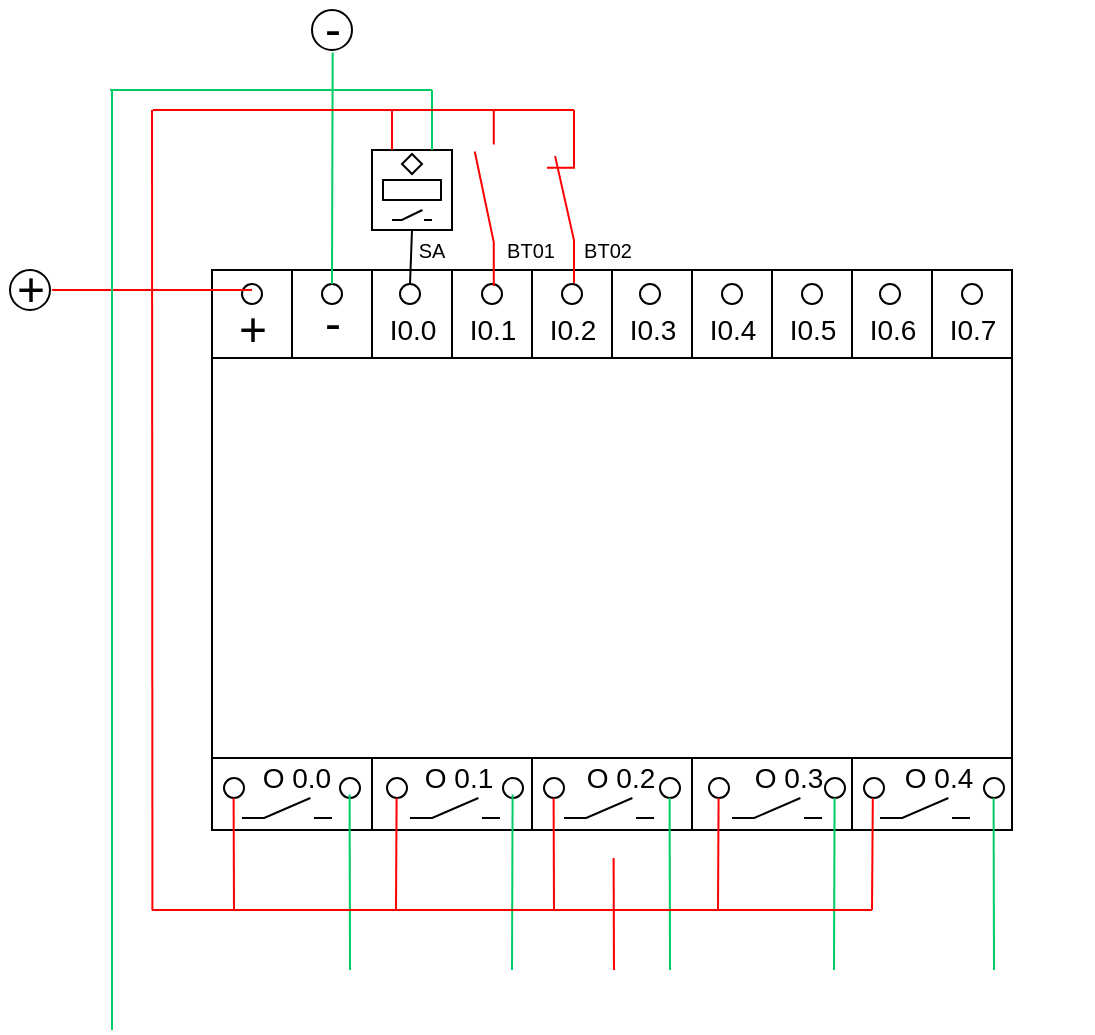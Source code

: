 <mxfile version="15.2.9" type="github">
  <diagram name="Page-1" id="16e2658f-23c8-b752-8be9-c03fbebb8bbe">
    <mxGraphModel dx="700" dy="762" grid="1" gridSize="10" guides="1" tooltips="1" connect="1" arrows="1" fold="1" page="1" pageScale="1" pageWidth="1100" pageHeight="850" background="none" math="1" shadow="0">
      <root>
        <mxCell id="0" />
        <mxCell id="1" parent="0" />
        <mxCell id="1OpYOnDRb_VouS4LxPsY-4" value="" style="verticalLabelPosition=bottom;verticalAlign=top;html=1;shape=mxgraph.basic.rect;fillColor2=none;strokeWidth=1;size=20;indent=5;" parent="1" vertex="1">
          <mxGeometry x="240" y="240" width="400" height="280" as="geometry" />
        </mxCell>
        <mxCell id="1OpYOnDRb_VouS4LxPsY-9" value="" style="shape=partialRectangle;whiteSpace=wrap;html=1;right=0;top=0;bottom=0;fillColor=none;routingCenterX=-0.5;" parent="1" vertex="1">
          <mxGeometry x="320" y="460" width="120" height="60" as="geometry" />
        </mxCell>
        <mxCell id="1OpYOnDRb_VouS4LxPsY-10" value="" style="shape=partialRectangle;whiteSpace=wrap;html=1;right=0;top=0;bottom=0;fillColor=none;routingCenterX=-0.5;" parent="1" vertex="1">
          <mxGeometry x="400" y="460" width="120" height="60" as="geometry" />
        </mxCell>
        <mxCell id="1OpYOnDRb_VouS4LxPsY-11" value="" style="shape=partialRectangle;whiteSpace=wrap;html=1;right=0;top=0;bottom=0;fillColor=none;routingCenterX=-0.5;" parent="1" vertex="1">
          <mxGeometry x="480" y="460" width="120" height="60" as="geometry" />
        </mxCell>
        <mxCell id="1OpYOnDRb_VouS4LxPsY-12" value="" style="shape=partialRectangle;whiteSpace=wrap;html=1;right=0;top=0;bottom=0;fillColor=none;routingCenterX=-0.5;" parent="1" vertex="1">
          <mxGeometry x="560" y="460" width="120" height="60" as="geometry" />
        </mxCell>
        <mxCell id="1OpYOnDRb_VouS4LxPsY-14" value="" style="shape=partialRectangle;whiteSpace=wrap;html=1;top=0;bottom=0;fillColor=none;" parent="1" vertex="1">
          <mxGeometry x="280" y="240" width="120" height="60" as="geometry" />
        </mxCell>
        <mxCell id="1OpYOnDRb_VouS4LxPsY-15" value="" style="shape=partialRectangle;whiteSpace=wrap;html=1;top=0;bottom=0;fillColor=none;" parent="1" vertex="1">
          <mxGeometry x="320" y="240" width="120" height="60" as="geometry" />
        </mxCell>
        <mxCell id="1OpYOnDRb_VouS4LxPsY-16" value="" style="shape=partialRectangle;whiteSpace=wrap;html=1;top=0;bottom=0;fillColor=none;" parent="1" vertex="1">
          <mxGeometry x="360" y="240" width="120" height="60" as="geometry" />
        </mxCell>
        <mxCell id="1OpYOnDRb_VouS4LxPsY-17" value="" style="shape=partialRectangle;whiteSpace=wrap;html=1;top=0;bottom=0;fillColor=none;" parent="1" vertex="1">
          <mxGeometry x="480" y="240" width="40" height="60" as="geometry" />
        </mxCell>
        <mxCell id="1OpYOnDRb_VouS4LxPsY-18" value="" style="shape=partialRectangle;whiteSpace=wrap;html=1;top=0;bottom=0;fillColor=none;" parent="1" vertex="1">
          <mxGeometry x="520" y="240" width="120" height="60" as="geometry" />
        </mxCell>
        <mxCell id="1OpYOnDRb_VouS4LxPsY-19" value="" style="shape=partialRectangle;whiteSpace=wrap;html=1;top=0;bottom=0;fillColor=none;" parent="1" vertex="1">
          <mxGeometry x="560" y="240" width="40" height="60" as="geometry" />
        </mxCell>
        <mxCell id="1OpYOnDRb_VouS4LxPsY-3" value="" style="verticalLabelPosition=bottom;verticalAlign=top;html=1;shape=mxgraph.basic.rect;fillColor2=none;strokeWidth=1;size=20;indent=5;" parent="1" vertex="1">
          <mxGeometry x="240" y="284" width="400" height="200" as="geometry" />
        </mxCell>
        <mxCell id="5ShauNuT3ry20VdbrwSz-2" value="&lt;font style=&quot;font-size: 24px&quot;&gt;+&lt;/font&gt;" style="text;html=1;align=center;verticalAlign=middle;resizable=0;points=[];autosize=1;strokeColor=none;fillColor=none;" vertex="1" parent="1">
          <mxGeometry x="245" y="260" width="30" height="20" as="geometry" />
        </mxCell>
        <mxCell id="5ShauNuT3ry20VdbrwSz-3" value="" style="ellipse;whiteSpace=wrap;html=1;aspect=fixed;" vertex="1" parent="1">
          <mxGeometry x="255" y="247" width="10" height="10" as="geometry" />
        </mxCell>
        <mxCell id="5ShauNuT3ry20VdbrwSz-4" value="&lt;span style=&quot;font-size: 24px&quot;&gt;-&lt;/span&gt;" style="text;html=1;align=center;verticalAlign=middle;resizable=0;points=[];autosize=1;strokeColor=none;fillColor=none;" vertex="1" parent="1">
          <mxGeometry x="290" y="257" width="20" height="20" as="geometry" />
        </mxCell>
        <mxCell id="5ShauNuT3ry20VdbrwSz-5" value="" style="ellipse;whiteSpace=wrap;html=1;aspect=fixed;" vertex="1" parent="1">
          <mxGeometry x="295" y="247" width="10" height="10" as="geometry" />
        </mxCell>
        <mxCell id="5ShauNuT3ry20VdbrwSz-6" value="&lt;font style=&quot;font-size: 14px&quot;&gt;I0.0&lt;/font&gt;" style="text;html=1;align=center;verticalAlign=middle;resizable=0;points=[];autosize=1;strokeColor=none;fillColor=none;" vertex="1" parent="1">
          <mxGeometry x="320" y="260" width="40" height="20" as="geometry" />
        </mxCell>
        <mxCell id="5ShauNuT3ry20VdbrwSz-7" value="" style="ellipse;whiteSpace=wrap;html=1;aspect=fixed;" vertex="1" parent="1">
          <mxGeometry x="334" y="247" width="10" height="10" as="geometry" />
        </mxCell>
        <mxCell id="5ShauNuT3ry20VdbrwSz-15" value="&lt;span style=&quot;font-size: 14px&quot;&gt;I0.1&lt;/span&gt;" style="text;html=1;align=center;verticalAlign=middle;resizable=0;points=[];autosize=1;strokeColor=none;fillColor=none;" vertex="1" parent="1">
          <mxGeometry x="360" y="260" width="40" height="20" as="geometry" />
        </mxCell>
        <mxCell id="5ShauNuT3ry20VdbrwSz-16" value="" style="ellipse;whiteSpace=wrap;html=1;aspect=fixed;" vertex="1" parent="1">
          <mxGeometry x="375" y="247" width="10" height="10" as="geometry" />
        </mxCell>
        <mxCell id="5ShauNuT3ry20VdbrwSz-17" value="&lt;font style=&quot;font-size: 14px&quot;&gt;I0.2&lt;/font&gt;" style="text;html=1;align=center;verticalAlign=middle;resizable=0;points=[];autosize=1;strokeColor=none;fillColor=none;" vertex="1" parent="1">
          <mxGeometry x="400" y="260" width="40" height="20" as="geometry" />
        </mxCell>
        <mxCell id="5ShauNuT3ry20VdbrwSz-18" value="" style="ellipse;whiteSpace=wrap;html=1;aspect=fixed;" vertex="1" parent="1">
          <mxGeometry x="415" y="247" width="10" height="10" as="geometry" />
        </mxCell>
        <mxCell id="5ShauNuT3ry20VdbrwSz-19" value="&lt;font style=&quot;font-size: 14px&quot;&gt;I0.3&lt;/font&gt;" style="text;html=1;align=center;verticalAlign=middle;resizable=0;points=[];autosize=1;strokeColor=none;fillColor=none;" vertex="1" parent="1">
          <mxGeometry x="440" y="260" width="40" height="20" as="geometry" />
        </mxCell>
        <mxCell id="5ShauNuT3ry20VdbrwSz-20" value="" style="ellipse;whiteSpace=wrap;html=1;aspect=fixed;" vertex="1" parent="1">
          <mxGeometry x="454" y="247" width="10" height="10" as="geometry" />
        </mxCell>
        <mxCell id="5ShauNuT3ry20VdbrwSz-21" value="&lt;font style=&quot;font-size: 14px&quot;&gt;I0.4&lt;/font&gt;" style="text;html=1;align=center;verticalAlign=middle;resizable=0;points=[];autosize=1;strokeColor=none;fillColor=none;" vertex="1" parent="1">
          <mxGeometry x="480" y="260" width="40" height="20" as="geometry" />
        </mxCell>
        <mxCell id="5ShauNuT3ry20VdbrwSz-22" value="" style="ellipse;whiteSpace=wrap;html=1;aspect=fixed;" vertex="1" parent="1">
          <mxGeometry x="495" y="247" width="10" height="10" as="geometry" />
        </mxCell>
        <mxCell id="5ShauNuT3ry20VdbrwSz-23" value="&lt;font style=&quot;font-size: 14px&quot;&gt;I0.5&lt;/font&gt;" style="text;html=1;align=center;verticalAlign=middle;resizable=0;points=[];autosize=1;strokeColor=none;fillColor=none;" vertex="1" parent="1">
          <mxGeometry x="520" y="260" width="40" height="20" as="geometry" />
        </mxCell>
        <mxCell id="5ShauNuT3ry20VdbrwSz-24" value="" style="ellipse;whiteSpace=wrap;html=1;aspect=fixed;" vertex="1" parent="1">
          <mxGeometry x="535" y="247" width="10" height="10" as="geometry" />
        </mxCell>
        <mxCell id="5ShauNuT3ry20VdbrwSz-25" value="&lt;font style=&quot;font-size: 14px&quot;&gt;I0.6&lt;/font&gt;" style="text;html=1;align=center;verticalAlign=middle;resizable=0;points=[];autosize=1;strokeColor=none;fillColor=none;" vertex="1" parent="1">
          <mxGeometry x="560" y="260" width="40" height="20" as="geometry" />
        </mxCell>
        <mxCell id="5ShauNuT3ry20VdbrwSz-26" value="" style="ellipse;whiteSpace=wrap;html=1;aspect=fixed;" vertex="1" parent="1">
          <mxGeometry x="574" y="247" width="10" height="10" as="geometry" />
        </mxCell>
        <mxCell id="5ShauNuT3ry20VdbrwSz-27" value="&lt;font style=&quot;font-size: 14px&quot;&gt;I0.7&lt;/font&gt;" style="text;html=1;align=center;verticalAlign=middle;resizable=0;points=[];autosize=1;strokeColor=none;fillColor=none;" vertex="1" parent="1">
          <mxGeometry x="600" y="260" width="40" height="20" as="geometry" />
        </mxCell>
        <mxCell id="5ShauNuT3ry20VdbrwSz-28" value="" style="ellipse;whiteSpace=wrap;html=1;aspect=fixed;" vertex="1" parent="1">
          <mxGeometry x="615" y="247" width="10" height="10" as="geometry" />
        </mxCell>
        <mxCell id="5ShauNuT3ry20VdbrwSz-33" value="" style="pointerEvents=1;verticalLabelPosition=bottom;shadow=0;dashed=0;align=center;html=1;verticalAlign=top;shape=mxgraph.electrical.electro-mechanical.make_contact;" vertex="1" parent="1">
          <mxGeometry x="255" y="504" width="45" height="10" as="geometry" />
        </mxCell>
        <mxCell id="5ShauNuT3ry20VdbrwSz-34" value="" style="pointerEvents=1;verticalLabelPosition=bottom;shadow=0;dashed=0;align=center;html=1;verticalAlign=top;shape=mxgraph.electrical.electro-mechanical.make_contact;" vertex="1" parent="1">
          <mxGeometry x="339" y="504" width="45" height="10" as="geometry" />
        </mxCell>
        <mxCell id="5ShauNuT3ry20VdbrwSz-35" value="" style="pointerEvents=1;verticalLabelPosition=bottom;shadow=0;dashed=0;align=center;html=1;verticalAlign=top;shape=mxgraph.electrical.electro-mechanical.make_contact;" vertex="1" parent="1">
          <mxGeometry x="416" y="504" width="45" height="10" as="geometry" />
        </mxCell>
        <mxCell id="5ShauNuT3ry20VdbrwSz-36" value="" style="pointerEvents=1;verticalLabelPosition=bottom;shadow=0;dashed=0;align=center;html=1;verticalAlign=top;shape=mxgraph.electrical.electro-mechanical.make_contact;" vertex="1" parent="1">
          <mxGeometry x="500" y="504" width="45" height="10" as="geometry" />
        </mxCell>
        <mxCell id="5ShauNuT3ry20VdbrwSz-37" value="" style="pointerEvents=1;verticalLabelPosition=bottom;shadow=0;dashed=0;align=center;html=1;verticalAlign=top;shape=mxgraph.electrical.electro-mechanical.make_contact;" vertex="1" parent="1">
          <mxGeometry x="574" y="504" width="45" height="10" as="geometry" />
        </mxCell>
        <mxCell id="5ShauNuT3ry20VdbrwSz-39" value="&lt;font style=&quot;font-size: 14px&quot;&gt;&amp;nbsp;O 0.0&lt;/font&gt;" style="text;html=1;align=center;verticalAlign=middle;resizable=0;points=[];autosize=1;strokeColor=none;fillColor=none;" vertex="1" parent="1">
          <mxGeometry x="255" y="484" width="50" height="20" as="geometry" />
        </mxCell>
        <mxCell id="5ShauNuT3ry20VdbrwSz-40" value="&lt;span style=&quot;font-size: 14px&quot;&gt;O 0.1&lt;/span&gt;" style="text;html=1;align=center;verticalAlign=middle;resizable=0;points=[];autosize=1;strokeColor=none;fillColor=none;" vertex="1" parent="1">
          <mxGeometry x="338" y="484" width="50" height="20" as="geometry" />
        </mxCell>
        <mxCell id="5ShauNuT3ry20VdbrwSz-41" value="&lt;font style=&quot;font-size: 14px&quot;&gt;O 0.2&lt;/font&gt;" style="text;html=1;align=center;verticalAlign=middle;resizable=0;points=[];autosize=1;strokeColor=none;fillColor=none;" vertex="1" parent="1">
          <mxGeometry x="419" y="484" width="50" height="20" as="geometry" />
        </mxCell>
        <mxCell id="5ShauNuT3ry20VdbrwSz-42" value="&lt;font style=&quot;font-size: 14px&quot;&gt;O 0.3&lt;/font&gt;" style="text;html=1;align=center;verticalAlign=middle;resizable=0;points=[];autosize=1;strokeColor=none;fillColor=none;" vertex="1" parent="1">
          <mxGeometry x="503" y="484" width="50" height="20" as="geometry" />
        </mxCell>
        <mxCell id="5ShauNuT3ry20VdbrwSz-116" value="" style="edgeStyle=none;shape=link;rounded=0;orthogonalLoop=1;jettySize=auto;html=1;strokeColor=#000000;" edge="1" parent="1" source="5ShauNuT3ry20VdbrwSz-43" target="1OpYOnDRb_VouS4LxPsY-3">
          <mxGeometry relative="1" as="geometry" />
        </mxCell>
        <mxCell id="5ShauNuT3ry20VdbrwSz-43" value="&lt;font style=&quot;font-size: 14px&quot;&gt;O 0.4&lt;/font&gt;" style="text;html=1;align=center;verticalAlign=middle;resizable=0;points=[];autosize=1;strokeColor=none;fillColor=none;" vertex="1" parent="1">
          <mxGeometry x="578" y="484" width="50" height="20" as="geometry" />
        </mxCell>
        <mxCell id="5ShauNuT3ry20VdbrwSz-60" value="" style="ellipse;whiteSpace=wrap;html=1;aspect=fixed;" vertex="1" parent="1">
          <mxGeometry x="246" y="494" width="10" height="10" as="geometry" />
        </mxCell>
        <mxCell id="5ShauNuT3ry20VdbrwSz-61" value="" style="ellipse;whiteSpace=wrap;html=1;aspect=fixed;" vertex="1" parent="1">
          <mxGeometry x="304" y="494" width="10" height="10" as="geometry" />
        </mxCell>
        <mxCell id="5ShauNuT3ry20VdbrwSz-64" value="" style="ellipse;whiteSpace=wrap;html=1;aspect=fixed;" vertex="1" parent="1">
          <mxGeometry x="327.5" y="494" width="10" height="10" as="geometry" />
        </mxCell>
        <mxCell id="5ShauNuT3ry20VdbrwSz-65" value="" style="ellipse;whiteSpace=wrap;html=1;aspect=fixed;" vertex="1" parent="1">
          <mxGeometry x="385.5" y="494" width="10" height="10" as="geometry" />
        </mxCell>
        <mxCell id="5ShauNuT3ry20VdbrwSz-66" value="" style="ellipse;whiteSpace=wrap;html=1;aspect=fixed;" vertex="1" parent="1">
          <mxGeometry x="406" y="494" width="10" height="10" as="geometry" />
        </mxCell>
        <mxCell id="5ShauNuT3ry20VdbrwSz-67" value="" style="ellipse;whiteSpace=wrap;html=1;aspect=fixed;" vertex="1" parent="1">
          <mxGeometry x="464" y="494" width="10" height="10" as="geometry" />
        </mxCell>
        <mxCell id="5ShauNuT3ry20VdbrwSz-68" value="" style="ellipse;whiteSpace=wrap;html=1;aspect=fixed;" vertex="1" parent="1">
          <mxGeometry x="488.5" y="494" width="10" height="10" as="geometry" />
        </mxCell>
        <mxCell id="5ShauNuT3ry20VdbrwSz-69" value="" style="ellipse;whiteSpace=wrap;html=1;aspect=fixed;" vertex="1" parent="1">
          <mxGeometry x="546.5" y="494" width="10" height="10" as="geometry" />
        </mxCell>
        <mxCell id="5ShauNuT3ry20VdbrwSz-70" value="" style="ellipse;whiteSpace=wrap;html=1;aspect=fixed;" vertex="1" parent="1">
          <mxGeometry x="566" y="494" width="10" height="10" as="geometry" />
        </mxCell>
        <mxCell id="5ShauNuT3ry20VdbrwSz-71" value="" style="ellipse;whiteSpace=wrap;html=1;aspect=fixed;" vertex="1" parent="1">
          <mxGeometry x="626" y="494" width="10" height="10" as="geometry" />
        </mxCell>
        <mxCell id="5ShauNuT3ry20VdbrwSz-77" value="" style="ellipse;whiteSpace=wrap;html=1;aspect=fixed;" vertex="1" parent="1">
          <mxGeometry x="139" y="240" width="20" height="20" as="geometry" />
        </mxCell>
        <mxCell id="5ShauNuT3ry20VdbrwSz-78" value="" style="ellipse;whiteSpace=wrap;html=1;aspect=fixed;" vertex="1" parent="1">
          <mxGeometry x="290" y="110" width="20" height="20" as="geometry" />
        </mxCell>
        <mxCell id="5ShauNuT3ry20VdbrwSz-79" value="&lt;font style=&quot;font-size: 24px&quot;&gt;+&lt;/font&gt;" style="text;html=1;align=center;verticalAlign=middle;resizable=0;points=[];autosize=1;strokeColor=none;fillColor=none;" vertex="1" parent="1">
          <mxGeometry x="134" y="240" width="30" height="20" as="geometry" />
        </mxCell>
        <mxCell id="5ShauNuT3ry20VdbrwSz-80" value="&lt;span style=&quot;font-size: 24px&quot;&gt;-&lt;/span&gt;" style="text;html=1;align=center;verticalAlign=middle;resizable=0;points=[];autosize=1;strokeColor=none;fillColor=none;" vertex="1" parent="1">
          <mxGeometry x="290" y="110" width="20" height="20" as="geometry" />
        </mxCell>
        <mxCell id="5ShauNuT3ry20VdbrwSz-81" value="" style="endArrow=none;html=1;strokeColor=#FF0000;" edge="1" parent="1">
          <mxGeometry width="50" height="50" relative="1" as="geometry">
            <mxPoint x="251" y="560" as="sourcePoint" />
            <mxPoint x="250.8" y="504" as="targetPoint" />
            <Array as="points" />
          </mxGeometry>
        </mxCell>
        <mxCell id="5ShauNuT3ry20VdbrwSz-83" value="" style="endArrow=none;html=1;strokeColor=#FF0000;" edge="1" parent="1">
          <mxGeometry width="50" height="50" relative="1" as="geometry">
            <mxPoint x="332" y="560" as="sourcePoint" />
            <mxPoint x="332.3" y="504" as="targetPoint" />
            <Array as="points" />
          </mxGeometry>
        </mxCell>
        <mxCell id="5ShauNuT3ry20VdbrwSz-85" value="" style="endArrow=none;html=1;strokeColor=#FF0000;" edge="1" parent="1">
          <mxGeometry width="50" height="50" relative="1" as="geometry">
            <mxPoint x="411" y="560" as="sourcePoint" />
            <mxPoint x="410.8" y="504" as="targetPoint" />
            <Array as="points" />
          </mxGeometry>
        </mxCell>
        <mxCell id="5ShauNuT3ry20VdbrwSz-86" value="" style="endArrow=none;html=1;strokeColor=#00CC66;" edge="1" parent="1">
          <mxGeometry width="50" height="50" relative="1" as="geometry">
            <mxPoint x="469" y="590" as="sourcePoint" />
            <mxPoint x="468.8" y="504" as="targetPoint" />
            <Array as="points" />
          </mxGeometry>
        </mxCell>
        <mxCell id="5ShauNuT3ry20VdbrwSz-87" value="" style="endArrow=none;html=1;strokeColor=#FF0000;" edge="1" parent="1">
          <mxGeometry width="50" height="50" relative="1" as="geometry">
            <mxPoint x="493" y="560" as="sourcePoint" />
            <mxPoint x="493.3" y="504" as="targetPoint" />
            <Array as="points" />
          </mxGeometry>
        </mxCell>
        <mxCell id="5ShauNuT3ry20VdbrwSz-88" value="" style="endArrow=none;html=1;strokeColor=#00CC66;" edge="1" parent="1">
          <mxGeometry width="50" height="50" relative="1" as="geometry">
            <mxPoint x="551" y="590" as="sourcePoint" />
            <mxPoint x="551.3" y="504" as="targetPoint" />
            <Array as="points" />
          </mxGeometry>
        </mxCell>
        <mxCell id="5ShauNuT3ry20VdbrwSz-90" value="" style="endArrow=none;html=1;strokeColor=#00CC66;" edge="1" parent="1">
          <mxGeometry width="50" height="50" relative="1" as="geometry">
            <mxPoint x="631" y="590" as="sourcePoint" />
            <mxPoint x="630.8" y="504" as="targetPoint" />
            <Array as="points" />
          </mxGeometry>
        </mxCell>
        <mxCell id="5ShauNuT3ry20VdbrwSz-91" value="" style="endArrow=none;html=1;strokeColor=#FF0000;" edge="1" parent="1">
          <mxGeometry width="50" height="50" relative="1" as="geometry">
            <mxPoint x="260" y="250" as="sourcePoint" />
            <mxPoint x="160" y="250" as="targetPoint" />
            <Array as="points" />
          </mxGeometry>
        </mxCell>
        <mxCell id="5ShauNuT3ry20VdbrwSz-94" value="" style="endArrow=none;html=1;strokeColor=#FF0000;" edge="1" parent="1">
          <mxGeometry width="50" height="50" relative="1" as="geometry">
            <mxPoint x="570" y="560" as="sourcePoint" />
            <mxPoint x="570.41" y="504" as="targetPoint" />
            <Array as="points" />
          </mxGeometry>
        </mxCell>
        <mxCell id="5ShauNuT3ry20VdbrwSz-98" value="" style="endArrow=none;html=1;strokeColor=#00CC66;" edge="1" parent="1">
          <mxGeometry width="50" height="50" relative="1" as="geometry">
            <mxPoint x="309" y="590" as="sourcePoint" />
            <mxPoint x="308.8" y="502.2" as="targetPoint" />
            <Array as="points" />
          </mxGeometry>
        </mxCell>
        <mxCell id="5ShauNuT3ry20VdbrwSz-99" value="" style="endArrow=none;html=1;strokeColor=#00CC66;" edge="1" parent="1">
          <mxGeometry width="50" height="50" relative="1" as="geometry">
            <mxPoint x="390" y="590" as="sourcePoint" />
            <mxPoint x="390.3" y="502.2" as="targetPoint" />
            <Array as="points" />
          </mxGeometry>
        </mxCell>
        <mxCell id="5ShauNuT3ry20VdbrwSz-101" value="" style="endArrow=none;html=1;strokeColor=#FF0000;" edge="1" parent="1">
          <mxGeometry width="50" height="50" relative="1" as="geometry">
            <mxPoint x="210" y="560" as="sourcePoint" />
            <mxPoint x="570" y="560" as="targetPoint" />
            <Array as="points" />
          </mxGeometry>
        </mxCell>
        <mxCell id="5ShauNuT3ry20VdbrwSz-102" value="" style="whiteSpace=wrap;html=1;aspect=fixed;" vertex="1" parent="1">
          <mxGeometry x="320" y="180" width="40" height="40" as="geometry" />
        </mxCell>
        <mxCell id="5ShauNuT3ry20VdbrwSz-103" value="" style="rounded=0;whiteSpace=wrap;html=1;" vertex="1" parent="1">
          <mxGeometry x="325.5" y="195" width="29" height="10" as="geometry" />
        </mxCell>
        <mxCell id="5ShauNuT3ry20VdbrwSz-104" value="" style="pointerEvents=1;verticalLabelPosition=bottom;shadow=0;dashed=0;align=center;html=1;verticalAlign=top;shape=mxgraph.electrical.electro-mechanical.make_contact;" vertex="1" parent="1">
          <mxGeometry x="330" y="210" width="20" height="5" as="geometry" />
        </mxCell>
        <mxCell id="5ShauNuT3ry20VdbrwSz-105" value="" style="rhombus;whiteSpace=wrap;html=1;" vertex="1" parent="1">
          <mxGeometry x="335" y="182" width="10" height="10" as="geometry" />
        </mxCell>
        <mxCell id="5ShauNuT3ry20VdbrwSz-110" value="" style="endArrow=none;html=1;strokeColor=#000000;entryX=0.5;entryY=1;entryDx=0;entryDy=0;exitX=0.5;exitY=0;exitDx=0;exitDy=0;" edge="1" parent="1" source="5ShauNuT3ry20VdbrwSz-7" target="5ShauNuT3ry20VdbrwSz-102">
          <mxGeometry width="50" height="50" relative="1" as="geometry">
            <mxPoint x="380" y="240" as="sourcePoint" />
            <mxPoint x="430" y="190" as="targetPoint" />
          </mxGeometry>
        </mxCell>
        <mxCell id="5ShauNuT3ry20VdbrwSz-111" value="" style="endArrow=none;html=1;strokeColor=#00CC66;exitX=0.75;exitY=0;exitDx=0;exitDy=0;" edge="1" parent="1" source="5ShauNuT3ry20VdbrwSz-102">
          <mxGeometry width="50" height="50" relative="1" as="geometry">
            <mxPoint x="350" y="140.0" as="sourcePoint" />
            <mxPoint x="350" y="150" as="targetPoint" />
            <Array as="points" />
          </mxGeometry>
        </mxCell>
        <mxCell id="5ShauNuT3ry20VdbrwSz-112" value="" style="endArrow=none;html=1;strokeColor=#00CC66;" edge="1" parent="1">
          <mxGeometry width="50" height="50" relative="1" as="geometry">
            <mxPoint x="350" y="150" as="sourcePoint" />
            <mxPoint x="189" y="150" as="targetPoint" />
            <Array as="points" />
          </mxGeometry>
        </mxCell>
        <mxCell id="5ShauNuT3ry20VdbrwSz-113" value="" style="endArrow=none;html=1;strokeColor=#00CC66;" edge="1" parent="1">
          <mxGeometry width="50" height="50" relative="1" as="geometry">
            <mxPoint x="190" y="620" as="sourcePoint" />
            <mxPoint x="190" y="150" as="targetPoint" />
            <Array as="points" />
          </mxGeometry>
        </mxCell>
        <mxCell id="5ShauNuT3ry20VdbrwSz-115" value="" style="endArrow=none;html=1;strokeColor=#00CC66;entryX=0.517;entryY=1.064;entryDx=0;entryDy=0;entryPerimeter=0;exitX=0.5;exitY=0;exitDx=0;exitDy=0;" edge="1" parent="1" source="5ShauNuT3ry20VdbrwSz-5" target="5ShauNuT3ry20VdbrwSz-80">
          <mxGeometry width="50" height="50" relative="1" as="geometry">
            <mxPoint x="300" y="200" as="sourcePoint" />
            <mxPoint x="189" y="202" as="targetPoint" />
            <Array as="points" />
          </mxGeometry>
        </mxCell>
        <mxCell id="5ShauNuT3ry20VdbrwSz-117" value="" style="endArrow=none;html=1;strokeColor=#FF0000;" edge="1" parent="1">
          <mxGeometry width="50" height="50" relative="1" as="geometry">
            <mxPoint x="210.2" y="560" as="sourcePoint" />
            <mxPoint x="210" y="160" as="targetPoint" />
            <Array as="points" />
          </mxGeometry>
        </mxCell>
        <mxCell id="5ShauNuT3ry20VdbrwSz-119" value="" style="endArrow=none;html=1;strokeColor=#FF0000;entryX=1;entryY=1;entryDx=0;entryDy=0;entryPerimeter=0;" edge="1" parent="1" target="5ShauNuT3ry20VdbrwSz-122">
          <mxGeometry width="50" height="50" relative="1" as="geometry">
            <mxPoint x="210.5" y="160" as="sourcePoint" />
            <mxPoint x="480" y="160" as="targetPoint" />
            <Array as="points" />
          </mxGeometry>
        </mxCell>
        <mxCell id="5ShauNuT3ry20VdbrwSz-120" value="" style="endArrow=none;html=1;strokeColor=#FF0000;exitX=0.25;exitY=0;exitDx=0;exitDy=0;" edge="1" parent="1" source="5ShauNuT3ry20VdbrwSz-102">
          <mxGeometry width="50" height="50" relative="1" as="geometry">
            <mxPoint x="330.2" y="170" as="sourcePoint" />
            <mxPoint x="330" y="160" as="targetPoint" />
            <Array as="points" />
          </mxGeometry>
        </mxCell>
        <mxCell id="5ShauNuT3ry20VdbrwSz-121" value="" style="pointerEvents=1;verticalLabelPosition=bottom;shadow=0;dashed=0;align=center;html=1;verticalAlign=top;shape=mxgraph.electrical.electro-mechanical.make_contact;rotation=-90;strokeColor=#FF0000;" vertex="1" parent="1">
          <mxGeometry x="331.89" y="199.01" width="88.49" height="9.5" as="geometry" />
        </mxCell>
        <mxCell id="5ShauNuT3ry20VdbrwSz-122" value="" style="pointerEvents=1;verticalLabelPosition=bottom;shadow=0;dashed=0;align=center;html=1;verticalAlign=top;shape=mxgraph.electrical.electro-mechanical.break_contact;strokeColor=#FF0000;rotation=-90;" vertex="1" parent="1">
          <mxGeometry x="371" y="196.5" width="86.5" height="13.5" as="geometry" />
        </mxCell>
        <mxCell id="5ShauNuT3ry20VdbrwSz-123" value="&lt;font style=&quot;font-size: 10px&quot;&gt;SA&lt;/font&gt;" style="text;html=1;strokeColor=none;fillColor=none;align=center;verticalAlign=middle;whiteSpace=wrap;rounded=0;" vertex="1" parent="1">
          <mxGeometry x="330" y="220" width="40" height="20" as="geometry" />
        </mxCell>
        <mxCell id="5ShauNuT3ry20VdbrwSz-125" value="&lt;font style=&quot;font-size: 10px&quot;&gt;BT01&lt;/font&gt;" style="text;html=1;strokeColor=none;fillColor=none;align=center;verticalAlign=middle;whiteSpace=wrap;rounded=0;" vertex="1" parent="1">
          <mxGeometry x="384" y="220" width="31" height="20" as="geometry" />
        </mxCell>
        <mxCell id="5ShauNuT3ry20VdbrwSz-126" value="" style="endArrow=none;html=1;strokeColor=#FF0000;" edge="1" parent="1">
          <mxGeometry width="50" height="50" relative="1" as="geometry">
            <mxPoint x="441" y="590" as="sourcePoint" />
            <mxPoint x="440.8" y="534" as="targetPoint" />
            <Array as="points" />
          </mxGeometry>
        </mxCell>
        <mxCell id="5ShauNuT3ry20VdbrwSz-127" value="&lt;font style=&quot;font-size: 10px&quot;&gt;BT02&lt;/font&gt;" style="text;html=1;strokeColor=none;fillColor=none;align=center;verticalAlign=middle;whiteSpace=wrap;rounded=0;" vertex="1" parent="1">
          <mxGeometry x="417.5" y="220" width="40" height="20" as="geometry" />
        </mxCell>
      </root>
    </mxGraphModel>
  </diagram>
</mxfile>
